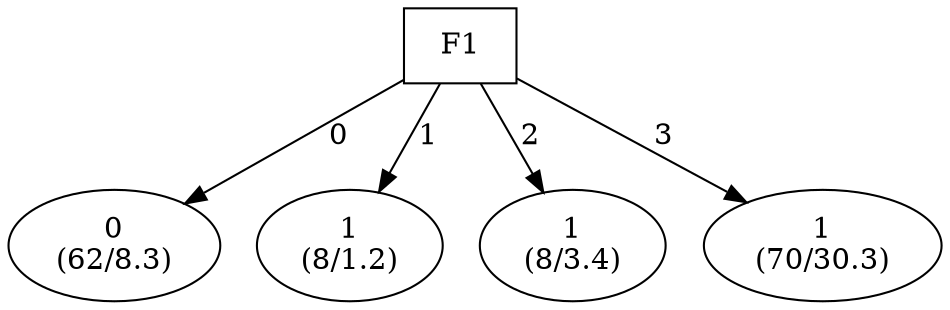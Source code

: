 digraph YaDT {
n0 [ shape=box, label="F1\n"]
n0 -> n1 [label="0"]
n1 [ shape=ellipse, label="0\n(62/8.3)"]
n0 -> n2 [label="1"]
n2 [ shape=ellipse, label="1\n(8/1.2)"]
n0 -> n3 [label="2"]
n3 [ shape=ellipse, label="1\n(8/3.4)"]
n0 -> n4 [label="3"]
n4 [ shape=ellipse, label="1\n(70/30.3)"]
}
